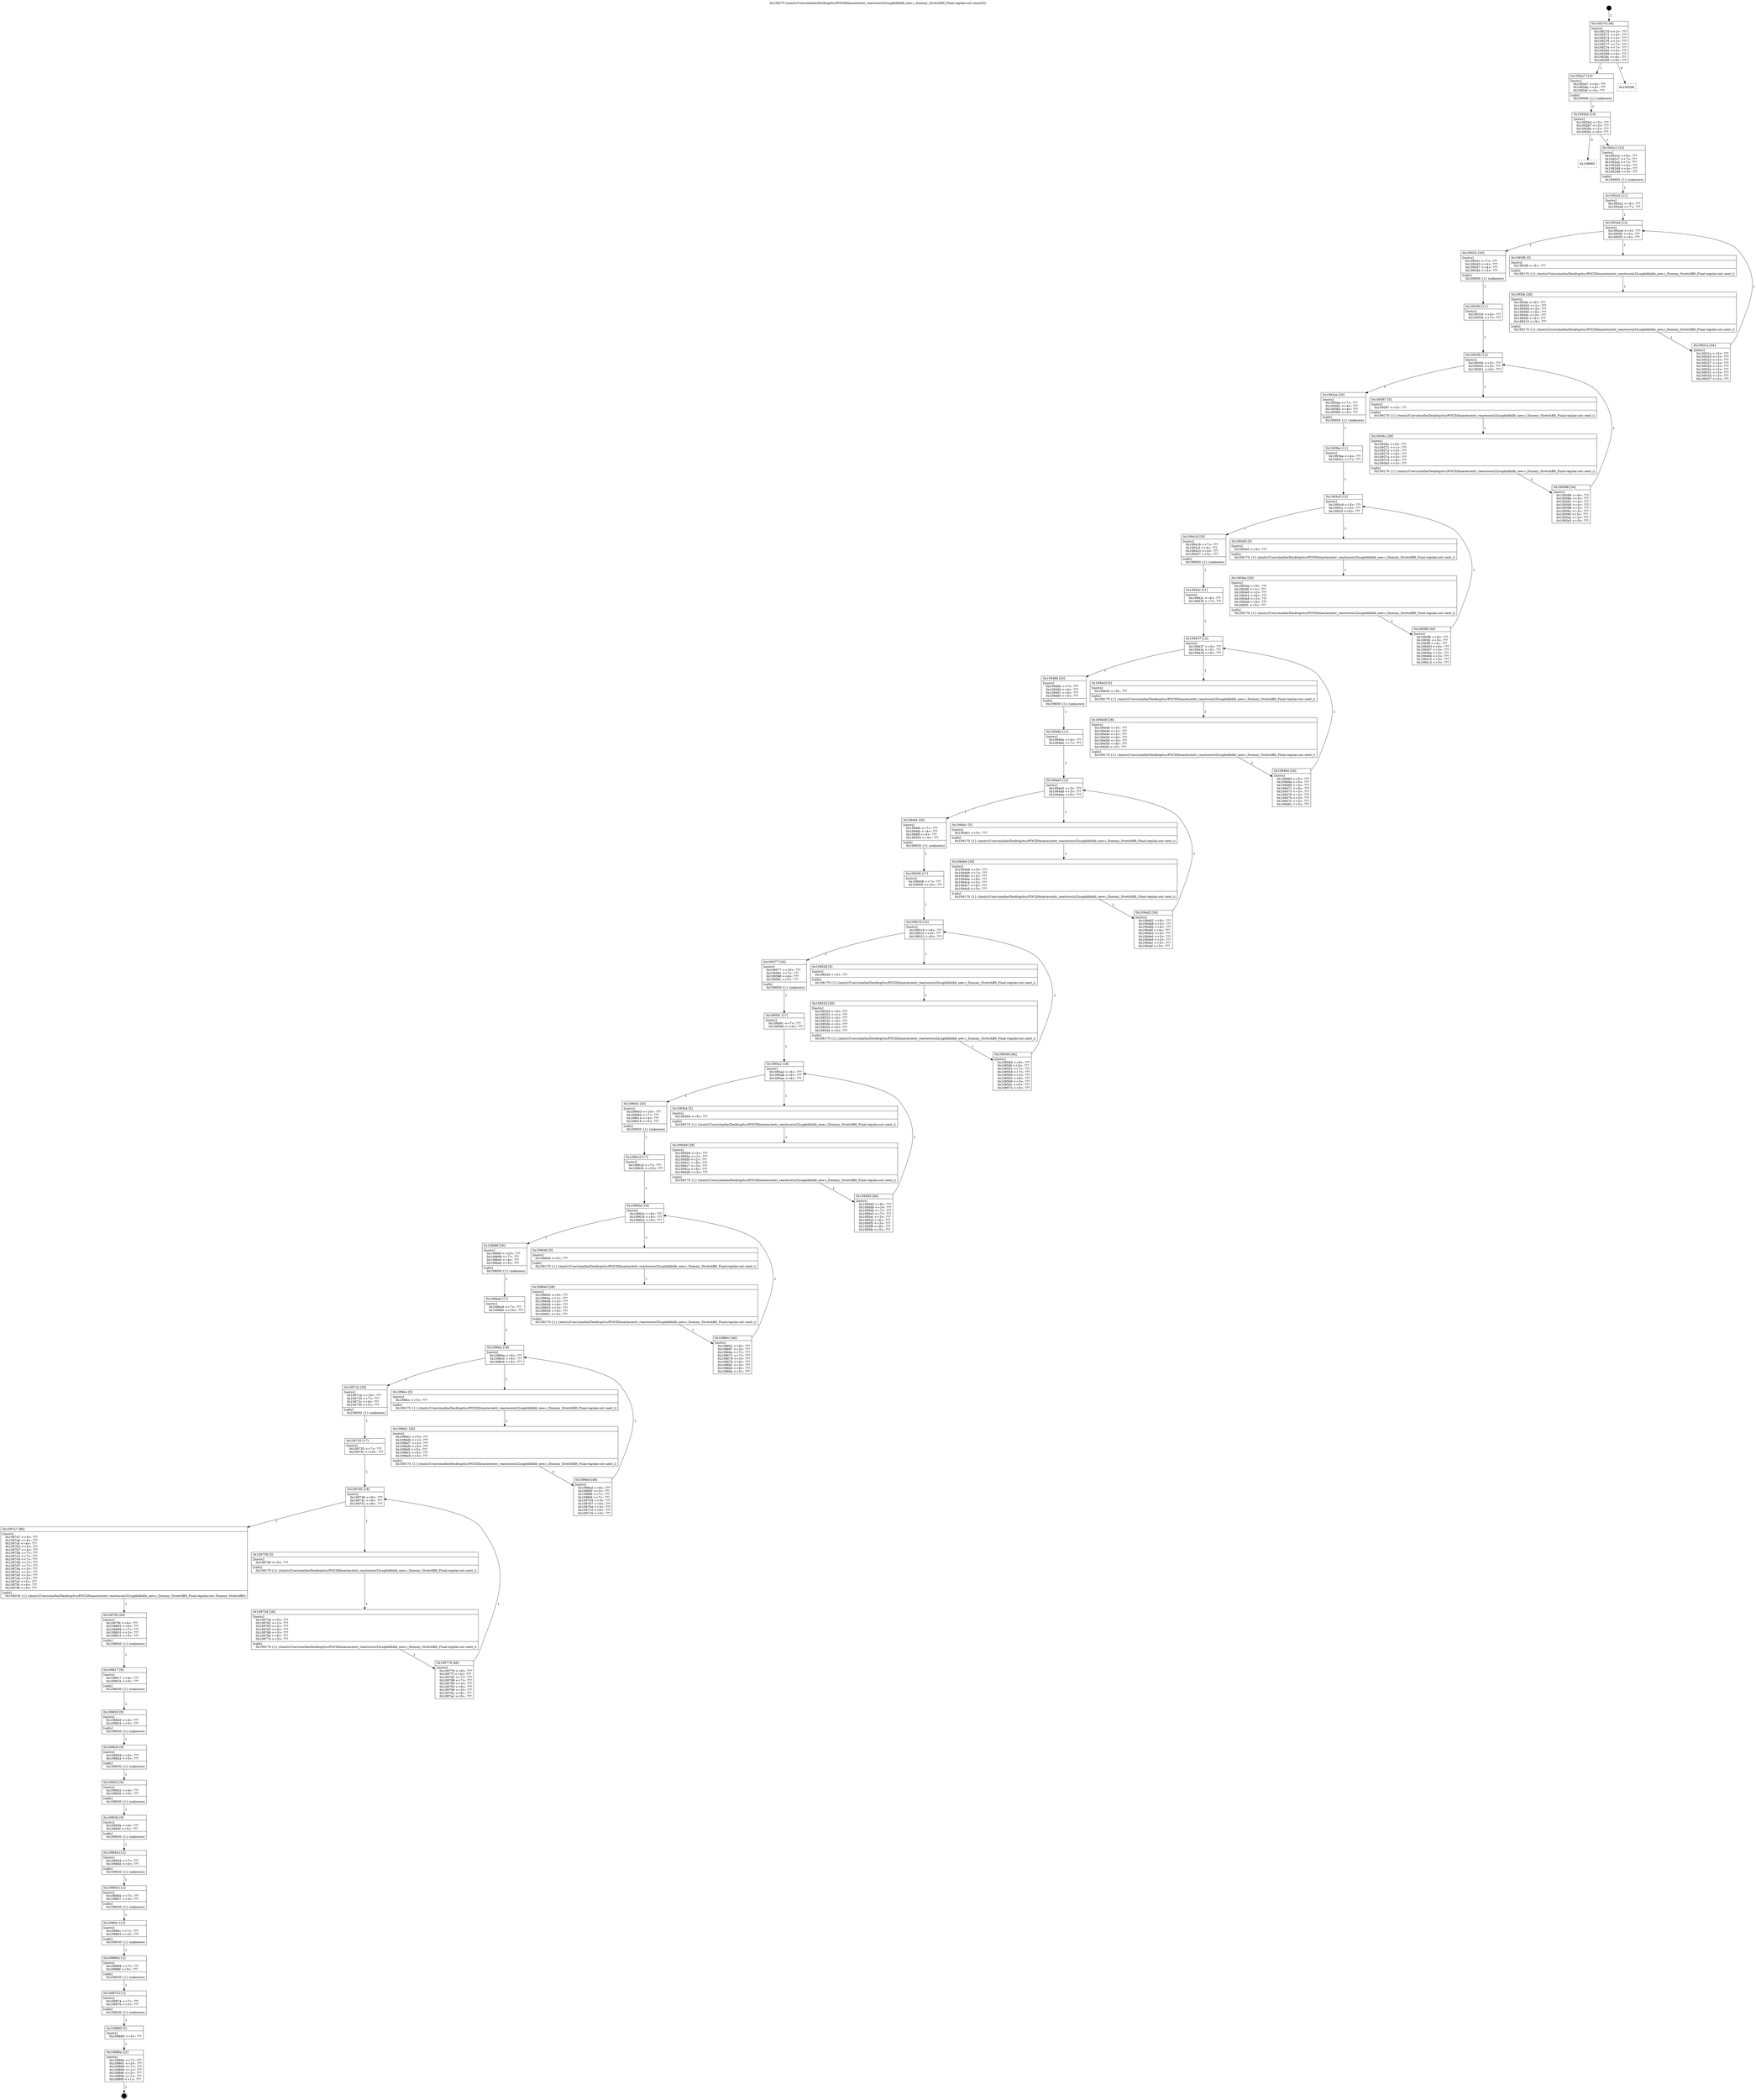 digraph "0x109270" {
  label = "0x109270 (/mnt/c/Users/mathe/Desktop/tcc/POCII/binaries/extr_reactoswin32ssgdidibdib_new.c_Dummy_StretchBlt_Final-regular.out::main(0))"
  labelloc = "t"
  node[shape=record]

  Entry [label="",width=0.3,height=0.3,shape=circle,fillcolor=black,style=filled]
  "0x109270" [label="{
     0x109270 [38]\l
     | [instrs]\l
     &nbsp;&nbsp;0x109270 \<+1\>: ???\l
     &nbsp;&nbsp;0x109271 \<+3\>: ???\l
     &nbsp;&nbsp;0x109274 \<+2\>: ???\l
     &nbsp;&nbsp;0x109276 \<+1\>: ???\l
     &nbsp;&nbsp;0x109277 \<+7\>: ???\l
     &nbsp;&nbsp;0x10927e \<+7\>: ???\l
     &nbsp;&nbsp;0x109285 \<+3\>: ???\l
     &nbsp;&nbsp;0x109288 \<+4\>: ???\l
     &nbsp;&nbsp;0x10928c \<+4\>: ???\l
     &nbsp;&nbsp;0x109290 \<+6\>: ???\l
  }"]
  "0x1092a7" [label="{
     0x1092a7 [13]\l
     | [instrs]\l
     &nbsp;&nbsp;0x1092a7 \<+4\>: ???\l
     &nbsp;&nbsp;0x1092ab \<+4\>: ???\l
     &nbsp;&nbsp;0x1092af \<+5\>: ???\l
     | [calls]\l
     &nbsp;&nbsp;0x109060 \{1\} (unknown)\l
  }"]
  "0x109296" [label="{
     0x109296\l
  }", style=dashed]
  "0x1092b4" [label="{
     0x1092b4 [14]\l
     | [instrs]\l
     &nbsp;&nbsp;0x1092b4 \<+3\>: ???\l
     &nbsp;&nbsp;0x1092b7 \<+3\>: ???\l
     &nbsp;&nbsp;0x1092ba \<+2\>: ???\l
     &nbsp;&nbsp;0x1092bc \<+6\>: ???\l
  }"]
  "0x109885" [label="{
     0x109885\l
  }", style=dashed]
  "0x1092c2" [label="{
     0x1092c2 [32]\l
     | [instrs]\l
     &nbsp;&nbsp;0x1092c2 \<+5\>: ???\l
     &nbsp;&nbsp;0x1092c7 \<+7\>: ???\l
     &nbsp;&nbsp;0x1092ce \<+7\>: ???\l
     &nbsp;&nbsp;0x1092d5 \<+4\>: ???\l
     &nbsp;&nbsp;0x1092d9 \<+4\>: ???\l
     &nbsp;&nbsp;0x1092dd \<+5\>: ???\l
     | [calls]\l
     &nbsp;&nbsp;0x109050 \{1\} (unknown)\l
  }"]
  Exit [label="",width=0.3,height=0.3,shape=circle,fillcolor=black,style=filled,peripheries=2]
  "0x1092ed" [label="{
     0x1092ed [12]\l
     | [instrs]\l
     &nbsp;&nbsp;0x1092ed \<+3\>: ???\l
     &nbsp;&nbsp;0x1092f0 \<+3\>: ???\l
     &nbsp;&nbsp;0x1092f3 \<+6\>: ???\l
  }"]
  "0x10933c" [label="{
     0x10933c [20]\l
     | [instrs]\l
     &nbsp;&nbsp;0x10933c \<+7\>: ???\l
     &nbsp;&nbsp;0x109343 \<+4\>: ???\l
     &nbsp;&nbsp;0x109347 \<+4\>: ???\l
     &nbsp;&nbsp;0x10934b \<+5\>: ???\l
     | [calls]\l
     &nbsp;&nbsp;0x109050 \{1\} (unknown)\l
  }"]
  "0x1092f9" [label="{
     0x1092f9 [5]\l
     | [instrs]\l
     &nbsp;&nbsp;0x1092f9 \<+5\>: ???\l
     | [calls]\l
     &nbsp;&nbsp;0x109170 \{1\} (/mnt/c/Users/mathe/Desktop/tcc/POCII/binaries/extr_reactoswin32ssgdidibdib_new.c_Dummy_StretchBlt_Final-regular.out::next_i)\l
  }"]
  "0x1092fe" [label="{
     0x1092fe [28]\l
     | [instrs]\l
     &nbsp;&nbsp;0x1092fe \<+5\>: ???\l
     &nbsp;&nbsp;0x109303 \<+1\>: ???\l
     &nbsp;&nbsp;0x109304 \<+2\>: ???\l
     &nbsp;&nbsp;0x109306 \<+6\>: ???\l
     &nbsp;&nbsp;0x10930c \<+3\>: ???\l
     &nbsp;&nbsp;0x10930f \<+6\>: ???\l
     &nbsp;&nbsp;0x109315 \<+5\>: ???\l
     | [calls]\l
     &nbsp;&nbsp;0x109170 \{1\} (/mnt/c/Users/mathe/Desktop/tcc/POCII/binaries/extr_reactoswin32ssgdidibdib_new.c_Dummy_StretchBlt_Final-regular.out::next_i)\l
  }"]
  "0x10931a" [label="{
     0x10931a [34]\l
     | [instrs]\l
     &nbsp;&nbsp;0x10931a \<+6\>: ???\l
     &nbsp;&nbsp;0x109320 \<+3\>: ???\l
     &nbsp;&nbsp;0x109323 \<+4\>: ???\l
     &nbsp;&nbsp;0x109327 \<+4\>: ???\l
     &nbsp;&nbsp;0x10932b \<+3\>: ???\l
     &nbsp;&nbsp;0x10932e \<+3\>: ???\l
     &nbsp;&nbsp;0x109331 \<+3\>: ???\l
     &nbsp;&nbsp;0x109334 \<+3\>: ???\l
     &nbsp;&nbsp;0x109337 \<+5\>: ???\l
  }"]
  "0x1092e2" [label="{
     0x1092e2 [11]\l
     | [instrs]\l
     &nbsp;&nbsp;0x1092e2 \<+4\>: ???\l
     &nbsp;&nbsp;0x1092e6 \<+7\>: ???\l
  }"]
  "0x10935b" [label="{
     0x10935b [12]\l
     | [instrs]\l
     &nbsp;&nbsp;0x10935b \<+3\>: ???\l
     &nbsp;&nbsp;0x10935e \<+3\>: ???\l
     &nbsp;&nbsp;0x109361 \<+6\>: ???\l
  }"]
  "0x1093aa" [label="{
     0x1093aa [20]\l
     | [instrs]\l
     &nbsp;&nbsp;0x1093aa \<+7\>: ???\l
     &nbsp;&nbsp;0x1093b1 \<+4\>: ???\l
     &nbsp;&nbsp;0x1093b5 \<+4\>: ???\l
     &nbsp;&nbsp;0x1093b9 \<+5\>: ???\l
     | [calls]\l
     &nbsp;&nbsp;0x109050 \{1\} (unknown)\l
  }"]
  "0x109367" [label="{
     0x109367 [5]\l
     | [instrs]\l
     &nbsp;&nbsp;0x109367 \<+5\>: ???\l
     | [calls]\l
     &nbsp;&nbsp;0x109170 \{1\} (/mnt/c/Users/mathe/Desktop/tcc/POCII/binaries/extr_reactoswin32ssgdidibdib_new.c_Dummy_StretchBlt_Final-regular.out::next_i)\l
  }"]
  "0x10936c" [label="{
     0x10936c [28]\l
     | [instrs]\l
     &nbsp;&nbsp;0x10936c \<+5\>: ???\l
     &nbsp;&nbsp;0x109371 \<+1\>: ???\l
     &nbsp;&nbsp;0x109372 \<+2\>: ???\l
     &nbsp;&nbsp;0x109374 \<+6\>: ???\l
     &nbsp;&nbsp;0x10937a \<+3\>: ???\l
     &nbsp;&nbsp;0x10937d \<+6\>: ???\l
     &nbsp;&nbsp;0x109383 \<+5\>: ???\l
     | [calls]\l
     &nbsp;&nbsp;0x109170 \{1\} (/mnt/c/Users/mathe/Desktop/tcc/POCII/binaries/extr_reactoswin32ssgdidibdib_new.c_Dummy_StretchBlt_Final-regular.out::next_i)\l
  }"]
  "0x109388" [label="{
     0x109388 [34]\l
     | [instrs]\l
     &nbsp;&nbsp;0x109388 \<+6\>: ???\l
     &nbsp;&nbsp;0x10938e \<+3\>: ???\l
     &nbsp;&nbsp;0x109391 \<+4\>: ???\l
     &nbsp;&nbsp;0x109395 \<+4\>: ???\l
     &nbsp;&nbsp;0x109399 \<+3\>: ???\l
     &nbsp;&nbsp;0x10939c \<+3\>: ???\l
     &nbsp;&nbsp;0x10939f \<+3\>: ???\l
     &nbsp;&nbsp;0x1093a2 \<+3\>: ???\l
     &nbsp;&nbsp;0x1093a5 \<+5\>: ???\l
  }"]
  "0x109350" [label="{
     0x109350 [11]\l
     | [instrs]\l
     &nbsp;&nbsp;0x109350 \<+4\>: ???\l
     &nbsp;&nbsp;0x109354 \<+7\>: ???\l
  }"]
  "0x1093c9" [label="{
     0x1093c9 [12]\l
     | [instrs]\l
     &nbsp;&nbsp;0x1093c9 \<+3\>: ???\l
     &nbsp;&nbsp;0x1093cc \<+3\>: ???\l
     &nbsp;&nbsp;0x1093cf \<+6\>: ???\l
  }"]
  "0x109418" [label="{
     0x109418 [20]\l
     | [instrs]\l
     &nbsp;&nbsp;0x109418 \<+7\>: ???\l
     &nbsp;&nbsp;0x10941f \<+4\>: ???\l
     &nbsp;&nbsp;0x109423 \<+4\>: ???\l
     &nbsp;&nbsp;0x109427 \<+5\>: ???\l
     | [calls]\l
     &nbsp;&nbsp;0x109050 \{1\} (unknown)\l
  }"]
  "0x1093d5" [label="{
     0x1093d5 [5]\l
     | [instrs]\l
     &nbsp;&nbsp;0x1093d5 \<+5\>: ???\l
     | [calls]\l
     &nbsp;&nbsp;0x109170 \{1\} (/mnt/c/Users/mathe/Desktop/tcc/POCII/binaries/extr_reactoswin32ssgdidibdib_new.c_Dummy_StretchBlt_Final-regular.out::next_i)\l
  }"]
  "0x1093da" [label="{
     0x1093da [28]\l
     | [instrs]\l
     &nbsp;&nbsp;0x1093da \<+5\>: ???\l
     &nbsp;&nbsp;0x1093df \<+1\>: ???\l
     &nbsp;&nbsp;0x1093e0 \<+2\>: ???\l
     &nbsp;&nbsp;0x1093e2 \<+6\>: ???\l
     &nbsp;&nbsp;0x1093e8 \<+3\>: ???\l
     &nbsp;&nbsp;0x1093eb \<+6\>: ???\l
     &nbsp;&nbsp;0x1093f1 \<+5\>: ???\l
     | [calls]\l
     &nbsp;&nbsp;0x109170 \{1\} (/mnt/c/Users/mathe/Desktop/tcc/POCII/binaries/extr_reactoswin32ssgdidibdib_new.c_Dummy_StretchBlt_Final-regular.out::next_i)\l
  }"]
  "0x1093f6" [label="{
     0x1093f6 [34]\l
     | [instrs]\l
     &nbsp;&nbsp;0x1093f6 \<+6\>: ???\l
     &nbsp;&nbsp;0x1093fc \<+3\>: ???\l
     &nbsp;&nbsp;0x1093ff \<+4\>: ???\l
     &nbsp;&nbsp;0x109403 \<+4\>: ???\l
     &nbsp;&nbsp;0x109407 \<+3\>: ???\l
     &nbsp;&nbsp;0x10940a \<+3\>: ???\l
     &nbsp;&nbsp;0x10940d \<+3\>: ???\l
     &nbsp;&nbsp;0x109410 \<+3\>: ???\l
     &nbsp;&nbsp;0x109413 \<+5\>: ???\l
  }"]
  "0x1093be" [label="{
     0x1093be [11]\l
     | [instrs]\l
     &nbsp;&nbsp;0x1093be \<+4\>: ???\l
     &nbsp;&nbsp;0x1093c2 \<+7\>: ???\l
  }"]
  "0x109437" [label="{
     0x109437 [12]\l
     | [instrs]\l
     &nbsp;&nbsp;0x109437 \<+3\>: ???\l
     &nbsp;&nbsp;0x10943a \<+3\>: ???\l
     &nbsp;&nbsp;0x10943d \<+6\>: ???\l
  }"]
  "0x109486" [label="{
     0x109486 [20]\l
     | [instrs]\l
     &nbsp;&nbsp;0x109486 \<+7\>: ???\l
     &nbsp;&nbsp;0x10948d \<+4\>: ???\l
     &nbsp;&nbsp;0x109491 \<+4\>: ???\l
     &nbsp;&nbsp;0x109495 \<+5\>: ???\l
     | [calls]\l
     &nbsp;&nbsp;0x109050 \{1\} (unknown)\l
  }"]
  "0x109443" [label="{
     0x109443 [5]\l
     | [instrs]\l
     &nbsp;&nbsp;0x109443 \<+5\>: ???\l
     | [calls]\l
     &nbsp;&nbsp;0x109170 \{1\} (/mnt/c/Users/mathe/Desktop/tcc/POCII/binaries/extr_reactoswin32ssgdidibdib_new.c_Dummy_StretchBlt_Final-regular.out::next_i)\l
  }"]
  "0x109448" [label="{
     0x109448 [28]\l
     | [instrs]\l
     &nbsp;&nbsp;0x109448 \<+5\>: ???\l
     &nbsp;&nbsp;0x10944d \<+1\>: ???\l
     &nbsp;&nbsp;0x10944e \<+2\>: ???\l
     &nbsp;&nbsp;0x109450 \<+6\>: ???\l
     &nbsp;&nbsp;0x109456 \<+3\>: ???\l
     &nbsp;&nbsp;0x109459 \<+6\>: ???\l
     &nbsp;&nbsp;0x10945f \<+5\>: ???\l
     | [calls]\l
     &nbsp;&nbsp;0x109170 \{1\} (/mnt/c/Users/mathe/Desktop/tcc/POCII/binaries/extr_reactoswin32ssgdidibdib_new.c_Dummy_StretchBlt_Final-regular.out::next_i)\l
  }"]
  "0x109464" [label="{
     0x109464 [34]\l
     | [instrs]\l
     &nbsp;&nbsp;0x109464 \<+6\>: ???\l
     &nbsp;&nbsp;0x10946a \<+3\>: ???\l
     &nbsp;&nbsp;0x10946d \<+4\>: ???\l
     &nbsp;&nbsp;0x109471 \<+4\>: ???\l
     &nbsp;&nbsp;0x109475 \<+3\>: ???\l
     &nbsp;&nbsp;0x109478 \<+3\>: ???\l
     &nbsp;&nbsp;0x10947b \<+3\>: ???\l
     &nbsp;&nbsp;0x10947e \<+3\>: ???\l
     &nbsp;&nbsp;0x109481 \<+5\>: ???\l
  }"]
  "0x10942c" [label="{
     0x10942c [11]\l
     | [instrs]\l
     &nbsp;&nbsp;0x10942c \<+4\>: ???\l
     &nbsp;&nbsp;0x109430 \<+7\>: ???\l
  }"]
  "0x1094a5" [label="{
     0x1094a5 [12]\l
     | [instrs]\l
     &nbsp;&nbsp;0x1094a5 \<+3\>: ???\l
     &nbsp;&nbsp;0x1094a8 \<+3\>: ???\l
     &nbsp;&nbsp;0x1094ab \<+6\>: ???\l
  }"]
  "0x1094f4" [label="{
     0x1094f4 [20]\l
     | [instrs]\l
     &nbsp;&nbsp;0x1094f4 \<+7\>: ???\l
     &nbsp;&nbsp;0x1094fb \<+4\>: ???\l
     &nbsp;&nbsp;0x1094ff \<+4\>: ???\l
     &nbsp;&nbsp;0x109503 \<+5\>: ???\l
     | [calls]\l
     &nbsp;&nbsp;0x109050 \{1\} (unknown)\l
  }"]
  "0x1094b1" [label="{
     0x1094b1 [5]\l
     | [instrs]\l
     &nbsp;&nbsp;0x1094b1 \<+5\>: ???\l
     | [calls]\l
     &nbsp;&nbsp;0x109170 \{1\} (/mnt/c/Users/mathe/Desktop/tcc/POCII/binaries/extr_reactoswin32ssgdidibdib_new.c_Dummy_StretchBlt_Final-regular.out::next_i)\l
  }"]
  "0x1094b6" [label="{
     0x1094b6 [28]\l
     | [instrs]\l
     &nbsp;&nbsp;0x1094b6 \<+5\>: ???\l
     &nbsp;&nbsp;0x1094bb \<+1\>: ???\l
     &nbsp;&nbsp;0x1094bc \<+2\>: ???\l
     &nbsp;&nbsp;0x1094be \<+6\>: ???\l
     &nbsp;&nbsp;0x1094c4 \<+3\>: ???\l
     &nbsp;&nbsp;0x1094c7 \<+6\>: ???\l
     &nbsp;&nbsp;0x1094cd \<+5\>: ???\l
     | [calls]\l
     &nbsp;&nbsp;0x109170 \{1\} (/mnt/c/Users/mathe/Desktop/tcc/POCII/binaries/extr_reactoswin32ssgdidibdib_new.c_Dummy_StretchBlt_Final-regular.out::next_i)\l
  }"]
  "0x1094d2" [label="{
     0x1094d2 [34]\l
     | [instrs]\l
     &nbsp;&nbsp;0x1094d2 \<+6\>: ???\l
     &nbsp;&nbsp;0x1094d8 \<+3\>: ???\l
     &nbsp;&nbsp;0x1094db \<+4\>: ???\l
     &nbsp;&nbsp;0x1094df \<+4\>: ???\l
     &nbsp;&nbsp;0x1094e3 \<+3\>: ???\l
     &nbsp;&nbsp;0x1094e6 \<+3\>: ???\l
     &nbsp;&nbsp;0x1094e9 \<+3\>: ???\l
     &nbsp;&nbsp;0x1094ec \<+3\>: ???\l
     &nbsp;&nbsp;0x1094ef \<+5\>: ???\l
  }"]
  "0x10949a" [label="{
     0x10949a [11]\l
     | [instrs]\l
     &nbsp;&nbsp;0x10949a \<+4\>: ???\l
     &nbsp;&nbsp;0x10949e \<+7\>: ???\l
  }"]
  "0x109519" [label="{
     0x109519 [15]\l
     | [instrs]\l
     &nbsp;&nbsp;0x109519 \<+6\>: ???\l
     &nbsp;&nbsp;0x10951f \<+3\>: ???\l
     &nbsp;&nbsp;0x109522 \<+6\>: ???\l
  }"]
  "0x109577" [label="{
     0x109577 [26]\l
     | [instrs]\l
     &nbsp;&nbsp;0x109577 \<+10\>: ???\l
     &nbsp;&nbsp;0x109581 \<+7\>: ???\l
     &nbsp;&nbsp;0x109588 \<+4\>: ???\l
     &nbsp;&nbsp;0x10958c \<+5\>: ???\l
     | [calls]\l
     &nbsp;&nbsp;0x109050 \{1\} (unknown)\l
  }"]
  "0x109528" [label="{
     0x109528 [5]\l
     | [instrs]\l
     &nbsp;&nbsp;0x109528 \<+5\>: ???\l
     | [calls]\l
     &nbsp;&nbsp;0x109170 \{1\} (/mnt/c/Users/mathe/Desktop/tcc/POCII/binaries/extr_reactoswin32ssgdidibdib_new.c_Dummy_StretchBlt_Final-regular.out::next_i)\l
  }"]
  "0x10952d" [label="{
     0x10952d [28]\l
     | [instrs]\l
     &nbsp;&nbsp;0x10952d \<+5\>: ???\l
     &nbsp;&nbsp;0x109532 \<+1\>: ???\l
     &nbsp;&nbsp;0x109533 \<+2\>: ???\l
     &nbsp;&nbsp;0x109535 \<+6\>: ???\l
     &nbsp;&nbsp;0x10953b \<+3\>: ???\l
     &nbsp;&nbsp;0x10953e \<+6\>: ???\l
     &nbsp;&nbsp;0x109544 \<+5\>: ???\l
     | [calls]\l
     &nbsp;&nbsp;0x109170 \{1\} (/mnt/c/Users/mathe/Desktop/tcc/POCII/binaries/extr_reactoswin32ssgdidibdib_new.c_Dummy_StretchBlt_Final-regular.out::next_i)\l
  }"]
  "0x109549" [label="{
     0x109549 [46]\l
     | [instrs]\l
     &nbsp;&nbsp;0x109549 \<+6\>: ???\l
     &nbsp;&nbsp;0x10954f \<+3\>: ???\l
     &nbsp;&nbsp;0x109552 \<+7\>: ???\l
     &nbsp;&nbsp;0x109559 \<+7\>: ???\l
     &nbsp;&nbsp;0x109560 \<+3\>: ???\l
     &nbsp;&nbsp;0x109563 \<+6\>: ???\l
     &nbsp;&nbsp;0x109569 \<+3\>: ???\l
     &nbsp;&nbsp;0x10956c \<+6\>: ???\l
     &nbsp;&nbsp;0x109572 \<+5\>: ???\l
  }"]
  "0x109508" [label="{
     0x109508 [17]\l
     | [instrs]\l
     &nbsp;&nbsp;0x109508 \<+7\>: ???\l
     &nbsp;&nbsp;0x10950f \<+10\>: ???\l
  }"]
  "0x1095a2" [label="{
     0x1095a2 [18]\l
     | [instrs]\l
     &nbsp;&nbsp;0x1095a2 \<+6\>: ???\l
     &nbsp;&nbsp;0x1095a8 \<+6\>: ???\l
     &nbsp;&nbsp;0x1095ae \<+6\>: ???\l
  }"]
  "0x109603" [label="{
     0x109603 [26]\l
     | [instrs]\l
     &nbsp;&nbsp;0x109603 \<+10\>: ???\l
     &nbsp;&nbsp;0x10960d \<+7\>: ???\l
     &nbsp;&nbsp;0x109614 \<+4\>: ???\l
     &nbsp;&nbsp;0x109618 \<+5\>: ???\l
     | [calls]\l
     &nbsp;&nbsp;0x109050 \{1\} (unknown)\l
  }"]
  "0x1095b4" [label="{
     0x1095b4 [5]\l
     | [instrs]\l
     &nbsp;&nbsp;0x1095b4 \<+5\>: ???\l
     | [calls]\l
     &nbsp;&nbsp;0x109170 \{1\} (/mnt/c/Users/mathe/Desktop/tcc/POCII/binaries/extr_reactoswin32ssgdidibdib_new.c_Dummy_StretchBlt_Final-regular.out::next_i)\l
  }"]
  "0x1095b9" [label="{
     0x1095b9 [28]\l
     | [instrs]\l
     &nbsp;&nbsp;0x1095b9 \<+5\>: ???\l
     &nbsp;&nbsp;0x1095be \<+1\>: ???\l
     &nbsp;&nbsp;0x1095bf \<+2\>: ???\l
     &nbsp;&nbsp;0x1095c1 \<+6\>: ???\l
     &nbsp;&nbsp;0x1095c7 \<+3\>: ???\l
     &nbsp;&nbsp;0x1095ca \<+6\>: ???\l
     &nbsp;&nbsp;0x1095d0 \<+5\>: ???\l
     | [calls]\l
     &nbsp;&nbsp;0x109170 \{1\} (/mnt/c/Users/mathe/Desktop/tcc/POCII/binaries/extr_reactoswin32ssgdidibdib_new.c_Dummy_StretchBlt_Final-regular.out::next_i)\l
  }"]
  "0x1095d5" [label="{
     0x1095d5 [46]\l
     | [instrs]\l
     &nbsp;&nbsp;0x1095d5 \<+6\>: ???\l
     &nbsp;&nbsp;0x1095db \<+3\>: ???\l
     &nbsp;&nbsp;0x1095de \<+7\>: ???\l
     &nbsp;&nbsp;0x1095e5 \<+7\>: ???\l
     &nbsp;&nbsp;0x1095ec \<+3\>: ???\l
     &nbsp;&nbsp;0x1095ef \<+6\>: ???\l
     &nbsp;&nbsp;0x1095f5 \<+3\>: ???\l
     &nbsp;&nbsp;0x1095f8 \<+6\>: ???\l
     &nbsp;&nbsp;0x1095fe \<+5\>: ???\l
  }"]
  "0x109591" [label="{
     0x109591 [17]\l
     | [instrs]\l
     &nbsp;&nbsp;0x109591 \<+7\>: ???\l
     &nbsp;&nbsp;0x109598 \<+10\>: ???\l
  }"]
  "0x10962e" [label="{
     0x10962e [18]\l
     | [instrs]\l
     &nbsp;&nbsp;0x10962e \<+6\>: ???\l
     &nbsp;&nbsp;0x109634 \<+6\>: ???\l
     &nbsp;&nbsp;0x10963a \<+6\>: ???\l
  }"]
  "0x10968f" [label="{
     0x10968f [26]\l
     | [instrs]\l
     &nbsp;&nbsp;0x10968f \<+10\>: ???\l
     &nbsp;&nbsp;0x109699 \<+7\>: ???\l
     &nbsp;&nbsp;0x1096a0 \<+4\>: ???\l
     &nbsp;&nbsp;0x1096a4 \<+5\>: ???\l
     | [calls]\l
     &nbsp;&nbsp;0x109050 \{1\} (unknown)\l
  }"]
  "0x109640" [label="{
     0x109640 [5]\l
     | [instrs]\l
     &nbsp;&nbsp;0x109640 \<+5\>: ???\l
     | [calls]\l
     &nbsp;&nbsp;0x109170 \{1\} (/mnt/c/Users/mathe/Desktop/tcc/POCII/binaries/extr_reactoswin32ssgdidibdib_new.c_Dummy_StretchBlt_Final-regular.out::next_i)\l
  }"]
  "0x109645" [label="{
     0x109645 [28]\l
     | [instrs]\l
     &nbsp;&nbsp;0x109645 \<+5\>: ???\l
     &nbsp;&nbsp;0x10964a \<+1\>: ???\l
     &nbsp;&nbsp;0x10964b \<+2\>: ???\l
     &nbsp;&nbsp;0x10964d \<+6\>: ???\l
     &nbsp;&nbsp;0x109653 \<+3\>: ???\l
     &nbsp;&nbsp;0x109656 \<+6\>: ???\l
     &nbsp;&nbsp;0x10965c \<+5\>: ???\l
     | [calls]\l
     &nbsp;&nbsp;0x109170 \{1\} (/mnt/c/Users/mathe/Desktop/tcc/POCII/binaries/extr_reactoswin32ssgdidibdib_new.c_Dummy_StretchBlt_Final-regular.out::next_i)\l
  }"]
  "0x109661" [label="{
     0x109661 [46]\l
     | [instrs]\l
     &nbsp;&nbsp;0x109661 \<+6\>: ???\l
     &nbsp;&nbsp;0x109667 \<+3\>: ???\l
     &nbsp;&nbsp;0x10966a \<+7\>: ???\l
     &nbsp;&nbsp;0x109671 \<+7\>: ???\l
     &nbsp;&nbsp;0x109678 \<+3\>: ???\l
     &nbsp;&nbsp;0x10967b \<+6\>: ???\l
     &nbsp;&nbsp;0x109681 \<+3\>: ???\l
     &nbsp;&nbsp;0x109684 \<+6\>: ???\l
     &nbsp;&nbsp;0x10968a \<+5\>: ???\l
  }"]
  "0x10961d" [label="{
     0x10961d [17]\l
     | [instrs]\l
     &nbsp;&nbsp;0x10961d \<+7\>: ???\l
     &nbsp;&nbsp;0x109624 \<+10\>: ???\l
  }"]
  "0x1096ba" [label="{
     0x1096ba [18]\l
     | [instrs]\l
     &nbsp;&nbsp;0x1096ba \<+6\>: ???\l
     &nbsp;&nbsp;0x1096c0 \<+6\>: ???\l
     &nbsp;&nbsp;0x1096c6 \<+6\>: ???\l
  }"]
  "0x10971b" [label="{
     0x10971b [26]\l
     | [instrs]\l
     &nbsp;&nbsp;0x10971b \<+10\>: ???\l
     &nbsp;&nbsp;0x109725 \<+7\>: ???\l
     &nbsp;&nbsp;0x10972c \<+4\>: ???\l
     &nbsp;&nbsp;0x109730 \<+5\>: ???\l
     | [calls]\l
     &nbsp;&nbsp;0x109050 \{1\} (unknown)\l
  }"]
  "0x1096cc" [label="{
     0x1096cc [5]\l
     | [instrs]\l
     &nbsp;&nbsp;0x1096cc \<+5\>: ???\l
     | [calls]\l
     &nbsp;&nbsp;0x109170 \{1\} (/mnt/c/Users/mathe/Desktop/tcc/POCII/binaries/extr_reactoswin32ssgdidibdib_new.c_Dummy_StretchBlt_Final-regular.out::next_i)\l
  }"]
  "0x1096d1" [label="{
     0x1096d1 [28]\l
     | [instrs]\l
     &nbsp;&nbsp;0x1096d1 \<+5\>: ???\l
     &nbsp;&nbsp;0x1096d6 \<+1\>: ???\l
     &nbsp;&nbsp;0x1096d7 \<+2\>: ???\l
     &nbsp;&nbsp;0x1096d9 \<+6\>: ???\l
     &nbsp;&nbsp;0x1096df \<+3\>: ???\l
     &nbsp;&nbsp;0x1096e2 \<+6\>: ???\l
     &nbsp;&nbsp;0x1096e8 \<+5\>: ???\l
     | [calls]\l
     &nbsp;&nbsp;0x109170 \{1\} (/mnt/c/Users/mathe/Desktop/tcc/POCII/binaries/extr_reactoswin32ssgdidibdib_new.c_Dummy_StretchBlt_Final-regular.out::next_i)\l
  }"]
  "0x1096ed" [label="{
     0x1096ed [46]\l
     | [instrs]\l
     &nbsp;&nbsp;0x1096ed \<+6\>: ???\l
     &nbsp;&nbsp;0x1096f3 \<+3\>: ???\l
     &nbsp;&nbsp;0x1096f6 \<+7\>: ???\l
     &nbsp;&nbsp;0x1096fd \<+7\>: ???\l
     &nbsp;&nbsp;0x109704 \<+3\>: ???\l
     &nbsp;&nbsp;0x109707 \<+6\>: ???\l
     &nbsp;&nbsp;0x10970d \<+3\>: ???\l
     &nbsp;&nbsp;0x109710 \<+6\>: ???\l
     &nbsp;&nbsp;0x109716 \<+5\>: ???\l
  }"]
  "0x1096a9" [label="{
     0x1096a9 [17]\l
     | [instrs]\l
     &nbsp;&nbsp;0x1096a9 \<+7\>: ???\l
     &nbsp;&nbsp;0x1096b0 \<+10\>: ???\l
  }"]
  "0x109746" [label="{
     0x109746 [18]\l
     | [instrs]\l
     &nbsp;&nbsp;0x109746 \<+6\>: ???\l
     &nbsp;&nbsp;0x10974c \<+6\>: ???\l
     &nbsp;&nbsp;0x109752 \<+6\>: ???\l
  }"]
  "0x1097a7" [label="{
     0x1097a7 [86]\l
     | [instrs]\l
     &nbsp;&nbsp;0x1097a7 \<+4\>: ???\l
     &nbsp;&nbsp;0x1097ab \<+4\>: ???\l
     &nbsp;&nbsp;0x1097af \<+4\>: ???\l
     &nbsp;&nbsp;0x1097b3 \<+4\>: ???\l
     &nbsp;&nbsp;0x1097b7 \<+4\>: ???\l
     &nbsp;&nbsp;0x1097bb \<+7\>: ???\l
     &nbsp;&nbsp;0x1097c2 \<+7\>: ???\l
     &nbsp;&nbsp;0x1097c9 \<+7\>: ???\l
     &nbsp;&nbsp;0x1097d0 \<+7\>: ???\l
     &nbsp;&nbsp;0x1097d7 \<+7\>: ???\l
     &nbsp;&nbsp;0x1097de \<+3\>: ???\l
     &nbsp;&nbsp;0x1097e1 \<+4\>: ???\l
     &nbsp;&nbsp;0x1097e5 \<+5\>: ???\l
     &nbsp;&nbsp;0x1097ea \<+5\>: ???\l
     &nbsp;&nbsp;0x1097ef \<+5\>: ???\l
     &nbsp;&nbsp;0x1097f4 \<+4\>: ???\l
     &nbsp;&nbsp;0x1097f8 \<+5\>: ???\l
     | [calls]\l
     &nbsp;&nbsp;0x109230 \{1\} (/mnt/c/Users/mathe/Desktop/tcc/POCII/binaries/extr_reactoswin32ssgdidibdib_new.c_Dummy_StretchBlt_Final-regular.out::Dummy_StretchBlt)\l
  }"]
  "0x109758" [label="{
     0x109758 [5]\l
     | [instrs]\l
     &nbsp;&nbsp;0x109758 \<+5\>: ???\l
     | [calls]\l
     &nbsp;&nbsp;0x109170 \{1\} (/mnt/c/Users/mathe/Desktop/tcc/POCII/binaries/extr_reactoswin32ssgdidibdib_new.c_Dummy_StretchBlt_Final-regular.out::next_i)\l
  }"]
  "0x10975d" [label="{
     0x10975d [28]\l
     | [instrs]\l
     &nbsp;&nbsp;0x10975d \<+5\>: ???\l
     &nbsp;&nbsp;0x109762 \<+1\>: ???\l
     &nbsp;&nbsp;0x109763 \<+2\>: ???\l
     &nbsp;&nbsp;0x109765 \<+6\>: ???\l
     &nbsp;&nbsp;0x10976b \<+3\>: ???\l
     &nbsp;&nbsp;0x10976e \<+6\>: ???\l
     &nbsp;&nbsp;0x109774 \<+5\>: ???\l
     | [calls]\l
     &nbsp;&nbsp;0x109170 \{1\} (/mnt/c/Users/mathe/Desktop/tcc/POCII/binaries/extr_reactoswin32ssgdidibdib_new.c_Dummy_StretchBlt_Final-regular.out::next_i)\l
  }"]
  "0x109779" [label="{
     0x109779 [46]\l
     | [instrs]\l
     &nbsp;&nbsp;0x109779 \<+6\>: ???\l
     &nbsp;&nbsp;0x10977f \<+3\>: ???\l
     &nbsp;&nbsp;0x109782 \<+7\>: ???\l
     &nbsp;&nbsp;0x109789 \<+7\>: ???\l
     &nbsp;&nbsp;0x109790 \<+3\>: ???\l
     &nbsp;&nbsp;0x109793 \<+6\>: ???\l
     &nbsp;&nbsp;0x109799 \<+3\>: ???\l
     &nbsp;&nbsp;0x10979c \<+6\>: ???\l
     &nbsp;&nbsp;0x1097a2 \<+5\>: ???\l
  }"]
  "0x109735" [label="{
     0x109735 [17]\l
     | [instrs]\l
     &nbsp;&nbsp;0x109735 \<+7\>: ???\l
     &nbsp;&nbsp;0x10973c \<+10\>: ???\l
  }"]
  "0x1097fd" [label="{
     0x1097fd [26]\l
     | [instrs]\l
     &nbsp;&nbsp;0x1097fd \<+6\>: ???\l
     &nbsp;&nbsp;0x109803 \<+6\>: ???\l
     &nbsp;&nbsp;0x109809 \<+7\>: ???\l
     &nbsp;&nbsp;0x109810 \<+2\>: ???\l
     &nbsp;&nbsp;0x109812 \<+5\>: ???\l
     | [calls]\l
     &nbsp;&nbsp;0x109040 \{1\} (unknown)\l
  }"]
  "0x109817" [label="{
     0x109817 [9]\l
     | [instrs]\l
     &nbsp;&nbsp;0x109817 \<+4\>: ???\l
     &nbsp;&nbsp;0x10981b \<+5\>: ???\l
     | [calls]\l
     &nbsp;&nbsp;0x109030 \{1\} (unknown)\l
  }"]
  "0x109820" [label="{
     0x109820 [9]\l
     | [instrs]\l
     &nbsp;&nbsp;0x109820 \<+4\>: ???\l
     &nbsp;&nbsp;0x109824 \<+5\>: ???\l
     | [calls]\l
     &nbsp;&nbsp;0x109030 \{1\} (unknown)\l
  }"]
  "0x109829" [label="{
     0x109829 [9]\l
     | [instrs]\l
     &nbsp;&nbsp;0x109829 \<+4\>: ???\l
     &nbsp;&nbsp;0x10982d \<+5\>: ???\l
     | [calls]\l
     &nbsp;&nbsp;0x109030 \{1\} (unknown)\l
  }"]
  "0x109832" [label="{
     0x109832 [9]\l
     | [instrs]\l
     &nbsp;&nbsp;0x109832 \<+4\>: ???\l
     &nbsp;&nbsp;0x109836 \<+5\>: ???\l
     | [calls]\l
     &nbsp;&nbsp;0x109030 \{1\} (unknown)\l
  }"]
  "0x10983b" [label="{
     0x10983b [9]\l
     | [instrs]\l
     &nbsp;&nbsp;0x10983b \<+4\>: ???\l
     &nbsp;&nbsp;0x10983f \<+5\>: ???\l
     | [calls]\l
     &nbsp;&nbsp;0x109030 \{1\} (unknown)\l
  }"]
  "0x109844" [label="{
     0x109844 [12]\l
     | [instrs]\l
     &nbsp;&nbsp;0x109844 \<+7\>: ???\l
     &nbsp;&nbsp;0x10984b \<+5\>: ???\l
     | [calls]\l
     &nbsp;&nbsp;0x109030 \{1\} (unknown)\l
  }"]
  "0x109850" [label="{
     0x109850 [12]\l
     | [instrs]\l
     &nbsp;&nbsp;0x109850 \<+7\>: ???\l
     &nbsp;&nbsp;0x109857 \<+5\>: ???\l
     | [calls]\l
     &nbsp;&nbsp;0x109030 \{1\} (unknown)\l
  }"]
  "0x10985c" [label="{
     0x10985c [12]\l
     | [instrs]\l
     &nbsp;&nbsp;0x10985c \<+7\>: ???\l
     &nbsp;&nbsp;0x109863 \<+5\>: ???\l
     | [calls]\l
     &nbsp;&nbsp;0x109030 \{1\} (unknown)\l
  }"]
  "0x109868" [label="{
     0x109868 [12]\l
     | [instrs]\l
     &nbsp;&nbsp;0x109868 \<+7\>: ???\l
     &nbsp;&nbsp;0x10986f \<+5\>: ???\l
     | [calls]\l
     &nbsp;&nbsp;0x109030 \{1\} (unknown)\l
  }"]
  "0x109874" [label="{
     0x109874 [12]\l
     | [instrs]\l
     &nbsp;&nbsp;0x109874 \<+7\>: ???\l
     &nbsp;&nbsp;0x10987b \<+5\>: ???\l
     | [calls]\l
     &nbsp;&nbsp;0x109030 \{1\} (unknown)\l
  }"]
  "0x109880" [label="{
     0x109880 [5]\l
     | [instrs]\l
     &nbsp;&nbsp;0x109880 \<+5\>: ???\l
  }"]
  "0x10988a" [label="{
     0x10988a [22]\l
     | [instrs]\l
     &nbsp;&nbsp;0x10988a \<+7\>: ???\l
     &nbsp;&nbsp;0x109891 \<+3\>: ???\l
     &nbsp;&nbsp;0x109894 \<+7\>: ???\l
     &nbsp;&nbsp;0x10989b \<+1\>: ???\l
     &nbsp;&nbsp;0x10989c \<+2\>: ???\l
     &nbsp;&nbsp;0x10989e \<+1\>: ???\l
     &nbsp;&nbsp;0x10989f \<+1\>: ???\l
  }"]
  Entry -> "0x109270" [label=" 1"]
  "0x109270" -> "0x1092a7" [label=" 1"]
  "0x109270" -> "0x109296" [label=" 0"]
  "0x1092a7" -> "0x1092b4" [label=" 1"]
  "0x1092b4" -> "0x109885" [label=" 0"]
  "0x1092b4" -> "0x1092c2" [label=" 1"]
  "0x10988a" -> Exit [label=" 1"]
  "0x1092c2" -> "0x1092e2" [label=" 1"]
  "0x1092ed" -> "0x10933c" [label=" 1"]
  "0x1092ed" -> "0x1092f9" [label=" 1"]
  "0x1092f9" -> "0x1092fe" [label=" 1"]
  "0x1092fe" -> "0x10931a" [label=" 1"]
  "0x1092e2" -> "0x1092ed" [label=" 1"]
  "0x10931a" -> "0x1092ed" [label=" 1"]
  "0x10933c" -> "0x109350" [label=" 1"]
  "0x10935b" -> "0x1093aa" [label=" 1"]
  "0x10935b" -> "0x109367" [label=" 1"]
  "0x109367" -> "0x10936c" [label=" 1"]
  "0x10936c" -> "0x109388" [label=" 1"]
  "0x109350" -> "0x10935b" [label=" 1"]
  "0x109388" -> "0x10935b" [label=" 1"]
  "0x1093aa" -> "0x1093be" [label=" 1"]
  "0x1093c9" -> "0x109418" [label=" 1"]
  "0x1093c9" -> "0x1093d5" [label=" 1"]
  "0x1093d5" -> "0x1093da" [label=" 1"]
  "0x1093da" -> "0x1093f6" [label=" 1"]
  "0x1093be" -> "0x1093c9" [label=" 1"]
  "0x1093f6" -> "0x1093c9" [label=" 1"]
  "0x109418" -> "0x10942c" [label=" 1"]
  "0x109437" -> "0x109486" [label=" 1"]
  "0x109437" -> "0x109443" [label=" 1"]
  "0x109443" -> "0x109448" [label=" 1"]
  "0x109448" -> "0x109464" [label=" 1"]
  "0x10942c" -> "0x109437" [label=" 1"]
  "0x109464" -> "0x109437" [label=" 1"]
  "0x109486" -> "0x10949a" [label=" 1"]
  "0x1094a5" -> "0x1094f4" [label=" 1"]
  "0x1094a5" -> "0x1094b1" [label=" 1"]
  "0x1094b1" -> "0x1094b6" [label=" 1"]
  "0x1094b6" -> "0x1094d2" [label=" 1"]
  "0x10949a" -> "0x1094a5" [label=" 1"]
  "0x1094d2" -> "0x1094a5" [label=" 1"]
  "0x1094f4" -> "0x109508" [label=" 1"]
  "0x109519" -> "0x109577" [label=" 1"]
  "0x109519" -> "0x109528" [label=" 1"]
  "0x109528" -> "0x10952d" [label=" 1"]
  "0x10952d" -> "0x109549" [label=" 1"]
  "0x109508" -> "0x109519" [label=" 1"]
  "0x109549" -> "0x109519" [label=" 1"]
  "0x109577" -> "0x109591" [label=" 1"]
  "0x1095a2" -> "0x109603" [label=" 1"]
  "0x1095a2" -> "0x1095b4" [label=" 1"]
  "0x1095b4" -> "0x1095b9" [label=" 1"]
  "0x1095b9" -> "0x1095d5" [label=" 1"]
  "0x109591" -> "0x1095a2" [label=" 1"]
  "0x1095d5" -> "0x1095a2" [label=" 1"]
  "0x109603" -> "0x10961d" [label=" 1"]
  "0x10962e" -> "0x10968f" [label=" 1"]
  "0x10962e" -> "0x109640" [label=" 1"]
  "0x109640" -> "0x109645" [label=" 1"]
  "0x109645" -> "0x109661" [label=" 1"]
  "0x10961d" -> "0x10962e" [label=" 1"]
  "0x109661" -> "0x10962e" [label=" 1"]
  "0x10968f" -> "0x1096a9" [label=" 1"]
  "0x1096ba" -> "0x10971b" [label=" 1"]
  "0x1096ba" -> "0x1096cc" [label=" 1"]
  "0x1096cc" -> "0x1096d1" [label=" 1"]
  "0x1096d1" -> "0x1096ed" [label=" 1"]
  "0x1096a9" -> "0x1096ba" [label=" 1"]
  "0x1096ed" -> "0x1096ba" [label=" 1"]
  "0x10971b" -> "0x109735" [label=" 1"]
  "0x109746" -> "0x1097a7" [label=" 1"]
  "0x109746" -> "0x109758" [label=" 1"]
  "0x109758" -> "0x10975d" [label=" 1"]
  "0x10975d" -> "0x109779" [label=" 1"]
  "0x109735" -> "0x109746" [label=" 1"]
  "0x109779" -> "0x109746" [label=" 1"]
  "0x1097a7" -> "0x1097fd" [label=" 1"]
  "0x1097fd" -> "0x109817" [label=" 1"]
  "0x109817" -> "0x109820" [label=" 1"]
  "0x109820" -> "0x109829" [label=" 1"]
  "0x109829" -> "0x109832" [label=" 1"]
  "0x109832" -> "0x10983b" [label=" 1"]
  "0x10983b" -> "0x109844" [label=" 1"]
  "0x109844" -> "0x109850" [label=" 1"]
  "0x109850" -> "0x10985c" [label=" 1"]
  "0x10985c" -> "0x109868" [label=" 1"]
  "0x109868" -> "0x109874" [label=" 1"]
  "0x109874" -> "0x109880" [label=" 1"]
  "0x109880" -> "0x10988a" [label=" 1"]
}
